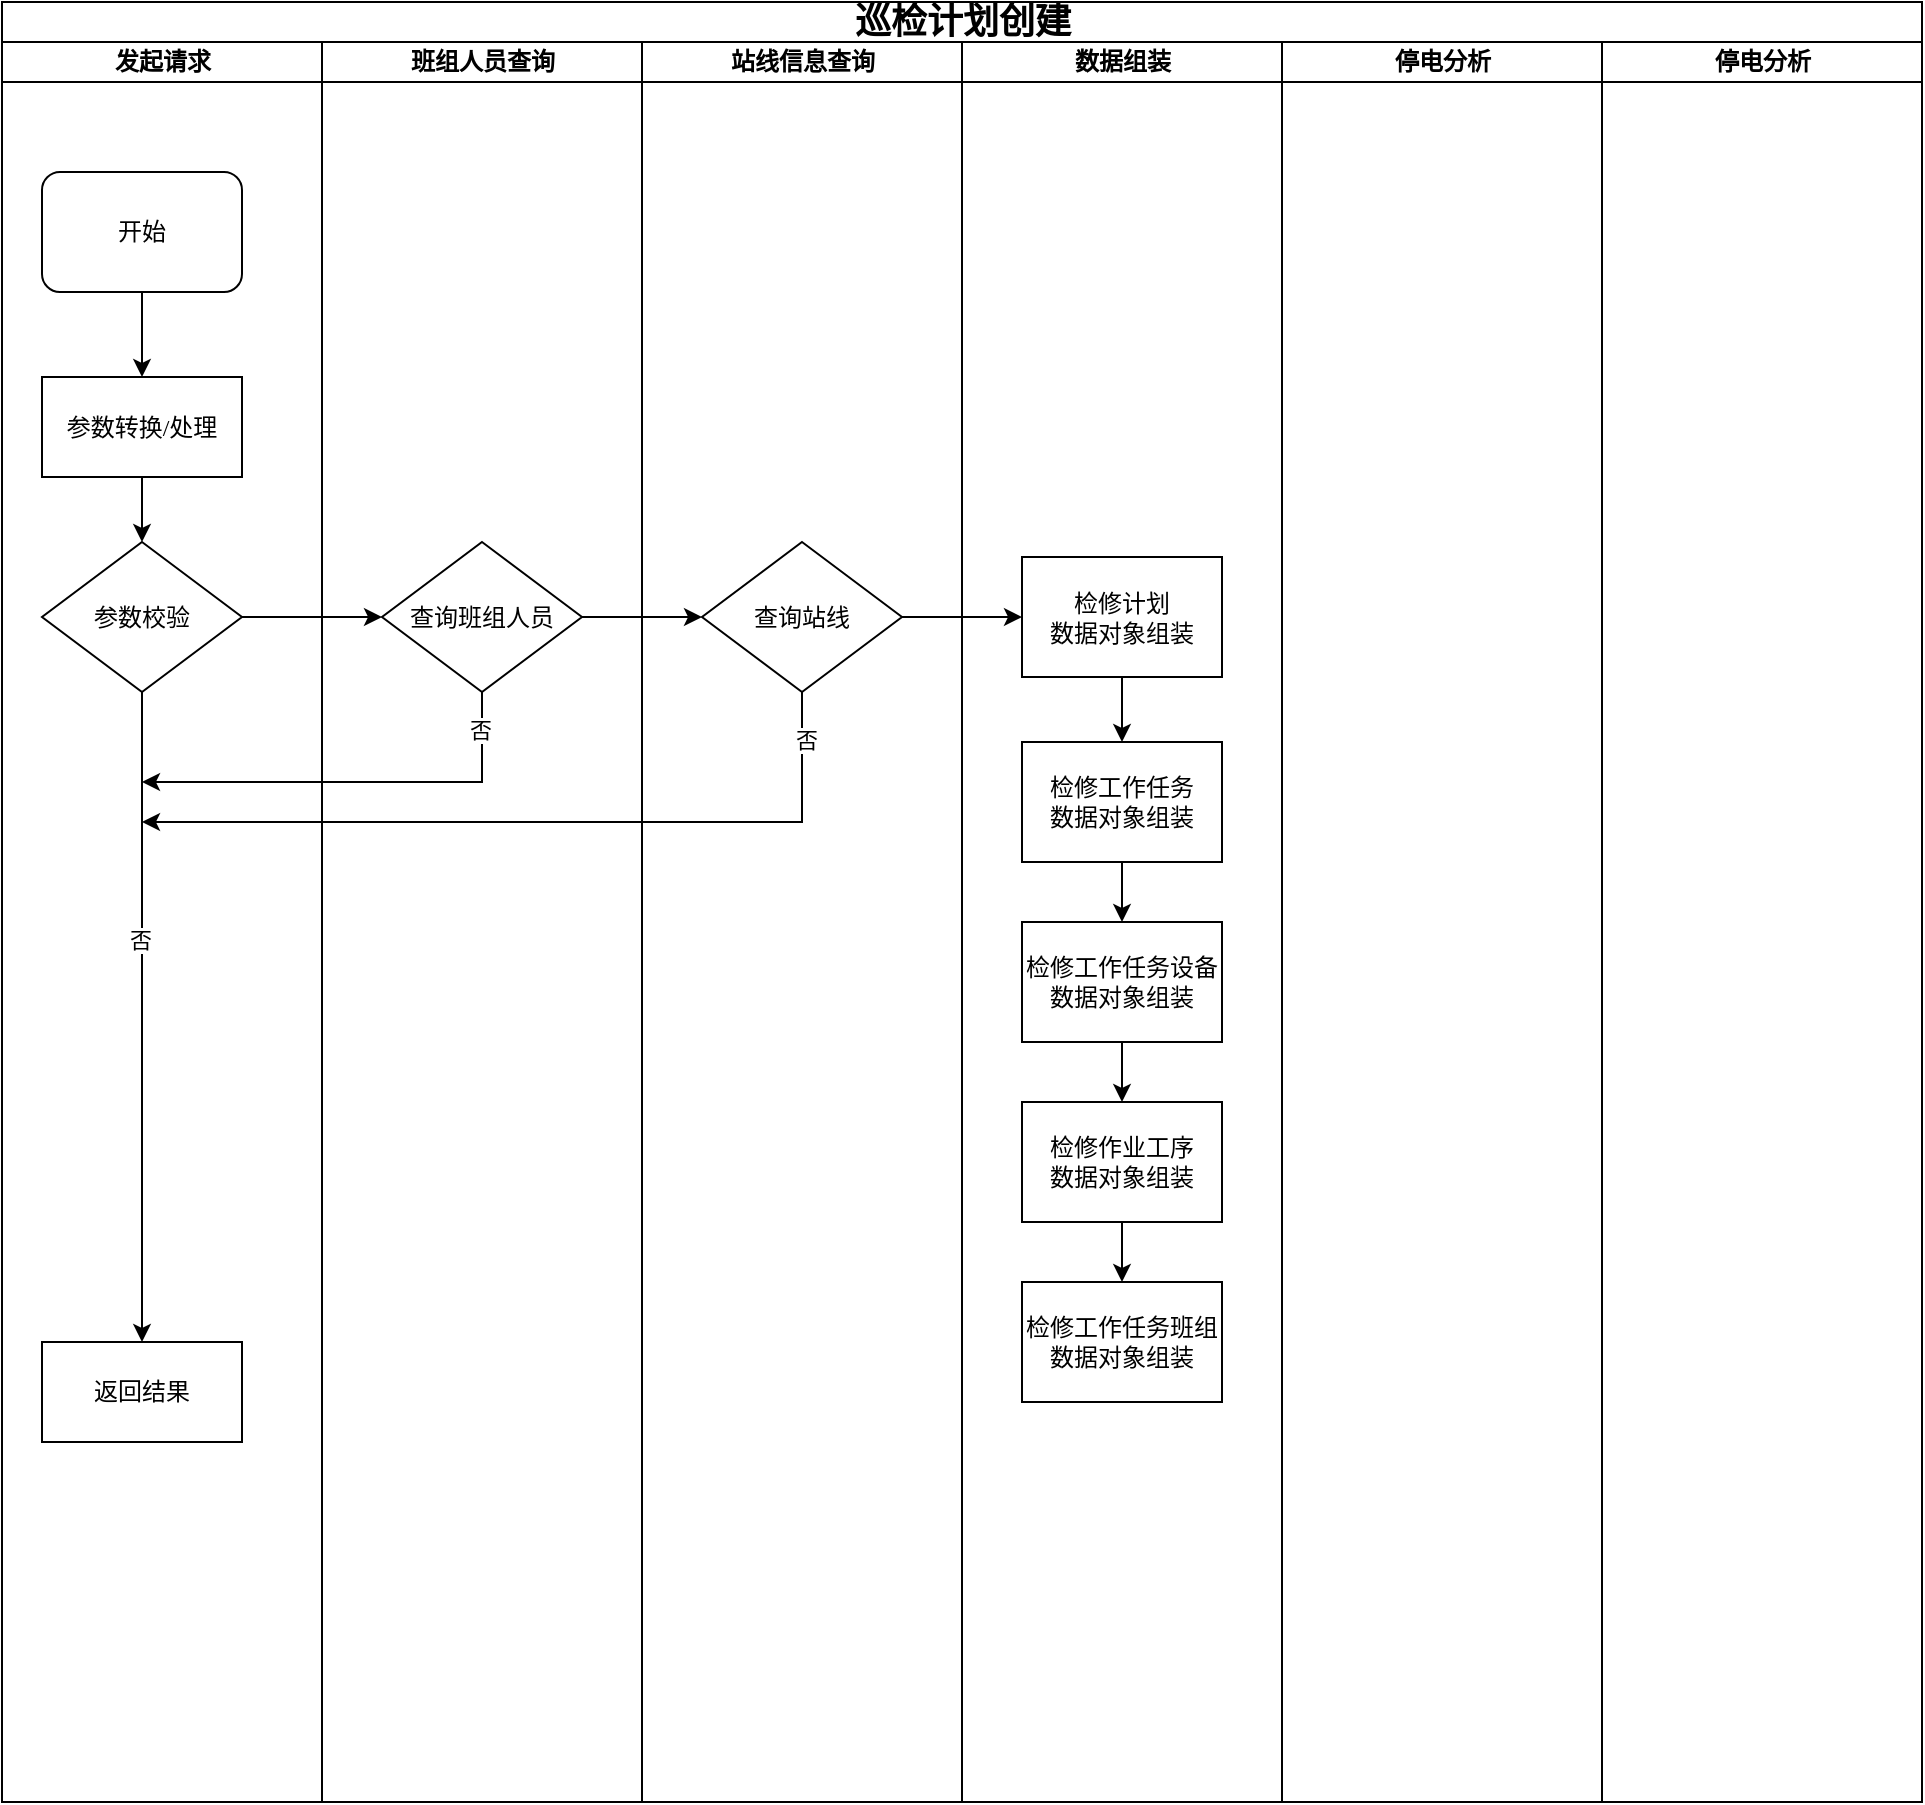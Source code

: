 <mxfile version="26.1.0">
  <diagram name="Page-1" id="74e2e168-ea6b-b213-b513-2b3c1d86103e">
    <mxGraphModel dx="1050" dy="557" grid="1" gridSize="10" guides="1" tooltips="1" connect="1" arrows="1" fold="1" page="1" pageScale="1" pageWidth="1100" pageHeight="850" background="none" math="0" shadow="0">
      <root>
        <mxCell id="0" />
        <mxCell id="1" parent="0" />
        <mxCell id="77e6c97f196da883-1" value="&lt;font style=&quot;font-size: 18px;&quot;&gt;巡检计划创建&lt;/font&gt;" style="swimlane;html=1;childLayout=stackLayout;startSize=20;rounded=0;shadow=0;labelBackgroundColor=none;strokeWidth=1;fontFamily=Verdana;fontSize=8;align=center;" parent="1" vertex="1">
          <mxGeometry x="70" y="40" width="960" height="900" as="geometry" />
        </mxCell>
        <mxCell id="77e6c97f196da883-2" value="发起请求" style="swimlane;html=1;startSize=20;" parent="77e6c97f196da883-1" vertex="1">
          <mxGeometry y="20" width="160" height="880" as="geometry">
            <mxRectangle y="20" width="40" height="730" as="alternateBounds" />
          </mxGeometry>
        </mxCell>
        <mxCell id="cfTg0l-f0pAShHveTOmt-43" style="edgeStyle=orthogonalEdgeStyle;rounded=0;orthogonalLoop=1;jettySize=auto;html=1;exitX=0.5;exitY=1;exitDx=0;exitDy=0;entryX=0.5;entryY=0;entryDx=0;entryDy=0;" edge="1" parent="77e6c97f196da883-2" source="77e6c97f196da883-8" target="cfTg0l-f0pAShHveTOmt-42">
          <mxGeometry relative="1" as="geometry" />
        </mxCell>
        <mxCell id="77e6c97f196da883-8" value="&lt;font style=&quot;font-size: 12px;&quot;&gt;开始&lt;/font&gt;" style="rounded=1;whiteSpace=wrap;html=1;shadow=0;labelBackgroundColor=none;strokeWidth=1;fontFamily=Verdana;fontSize=8;align=center;" parent="77e6c97f196da883-2" vertex="1">
          <mxGeometry x="20" y="65" width="100" height="60" as="geometry" />
        </mxCell>
        <mxCell id="cfTg0l-f0pAShHveTOmt-44" style="edgeStyle=orthogonalEdgeStyle;rounded=0;orthogonalLoop=1;jettySize=auto;html=1;exitX=0.5;exitY=1;exitDx=0;exitDy=0;entryX=0.5;entryY=0;entryDx=0;entryDy=0;" edge="1" parent="77e6c97f196da883-2" source="cfTg0l-f0pAShHveTOmt-42" target="cfTg0l-f0pAShHveTOmt-1">
          <mxGeometry relative="1" as="geometry" />
        </mxCell>
        <mxCell id="cfTg0l-f0pAShHveTOmt-42" value="&lt;span style=&quot;font-family: Verdana;&quot;&gt;参数转换/处理&lt;/span&gt;" style="rounded=0;whiteSpace=wrap;html=1;" vertex="1" parent="77e6c97f196da883-2">
          <mxGeometry x="20" y="167.5" width="100" height="50" as="geometry" />
        </mxCell>
        <mxCell id="cfTg0l-f0pAShHveTOmt-1" value="&lt;font style=&quot;font-size: 12px;&quot;&gt;参数校验&lt;/font&gt;" style="rhombus;whiteSpace=wrap;html=1;rounded=0;shadow=0;labelBackgroundColor=none;strokeWidth=1;fontFamily=Verdana;fontSize=8;align=center;" vertex="1" parent="77e6c97f196da883-2">
          <mxGeometry x="20" y="250" width="100" height="75" as="geometry" />
        </mxCell>
        <mxCell id="cfTg0l-f0pAShHveTOmt-6" value="返回结果" style="rounded=0;whiteSpace=wrap;html=1;" vertex="1" parent="77e6c97f196da883-2">
          <mxGeometry x="20" y="650" width="100" height="50" as="geometry" />
        </mxCell>
        <mxCell id="cfTg0l-f0pAShHveTOmt-4" style="edgeStyle=orthogonalEdgeStyle;rounded=0;orthogonalLoop=1;jettySize=auto;html=1;exitX=0.5;exitY=1;exitDx=0;exitDy=0;entryX=0.5;entryY=0;entryDx=0;entryDy=0;" edge="1" parent="77e6c97f196da883-2" source="cfTg0l-f0pAShHveTOmt-1" target="cfTg0l-f0pAShHveTOmt-6">
          <mxGeometry relative="1" as="geometry">
            <mxPoint x="240" y="270" as="targetPoint" />
          </mxGeometry>
        </mxCell>
        <mxCell id="cfTg0l-f0pAShHveTOmt-24" value="否" style="edgeLabel;html=1;align=center;verticalAlign=middle;resizable=0;points=[];" vertex="1" connectable="0" parent="cfTg0l-f0pAShHveTOmt-4">
          <mxGeometry x="-0.24" y="-1" relative="1" as="geometry">
            <mxPoint as="offset" />
          </mxGeometry>
        </mxCell>
        <mxCell id="77e6c97f196da883-3" value="班组人员查询" style="swimlane;html=1;startSize=20;" parent="77e6c97f196da883-1" vertex="1">
          <mxGeometry x="160" y="20" width="160" height="880" as="geometry" />
        </mxCell>
        <mxCell id="cfTg0l-f0pAShHveTOmt-27" value="&lt;span style=&quot;font-size: 12px;&quot;&gt;查询班组人员&lt;/span&gt;" style="rhombus;whiteSpace=wrap;html=1;rounded=0;shadow=0;labelBackgroundColor=none;strokeWidth=1;fontFamily=Verdana;fontSize=8;align=center;" vertex="1" parent="77e6c97f196da883-3">
          <mxGeometry x="30" y="250" width="100" height="75" as="geometry" />
        </mxCell>
        <mxCell id="cfTg0l-f0pAShHveTOmt-30" value="" style="edgeStyle=orthogonalEdgeStyle;rounded=0;orthogonalLoop=1;jettySize=auto;html=1;" edge="1" parent="77e6c97f196da883-3" source="cfTg0l-f0pAShHveTOmt-27">
          <mxGeometry relative="1" as="geometry">
            <mxPoint x="-90" y="370" as="targetPoint" />
            <Array as="points">
              <mxPoint x="80" y="370" />
              <mxPoint x="-90" y="370" />
            </Array>
          </mxGeometry>
        </mxCell>
        <mxCell id="cfTg0l-f0pAShHveTOmt-47" value="否" style="edgeLabel;html=1;align=center;verticalAlign=middle;resizable=0;points=[];" vertex="1" connectable="0" parent="cfTg0l-f0pAShHveTOmt-30">
          <mxGeometry x="-0.829" y="-1" relative="1" as="geometry">
            <mxPoint as="offset" />
          </mxGeometry>
        </mxCell>
        <mxCell id="77e6c97f196da883-5" value="站线信息查询" style="swimlane;html=1;startSize=20;" parent="77e6c97f196da883-1" vertex="1">
          <mxGeometry x="320" y="20" width="160" height="880" as="geometry" />
        </mxCell>
        <mxCell id="cfTg0l-f0pAShHveTOmt-46" style="edgeStyle=orthogonalEdgeStyle;rounded=0;orthogonalLoop=1;jettySize=auto;html=1;exitX=0.5;exitY=1;exitDx=0;exitDy=0;" edge="1" parent="77e6c97f196da883-5" source="cfTg0l-f0pAShHveTOmt-33">
          <mxGeometry relative="1" as="geometry">
            <mxPoint x="-250" y="390" as="targetPoint" />
            <Array as="points">
              <mxPoint x="80" y="390" />
            </Array>
          </mxGeometry>
        </mxCell>
        <mxCell id="cfTg0l-f0pAShHveTOmt-48" value="否" style="edgeLabel;html=1;align=center;verticalAlign=middle;resizable=0;points=[];" vertex="1" connectable="0" parent="cfTg0l-f0pAShHveTOmt-46">
          <mxGeometry x="-0.881" y="2" relative="1" as="geometry">
            <mxPoint as="offset" />
          </mxGeometry>
        </mxCell>
        <mxCell id="cfTg0l-f0pAShHveTOmt-33" value="&lt;span style=&quot;font-size: 12px;&quot;&gt;查询站线&lt;/span&gt;" style="rhombus;whiteSpace=wrap;html=1;rounded=0;shadow=0;labelBackgroundColor=none;strokeWidth=1;fontFamily=Verdana;fontSize=8;align=center;" vertex="1" parent="77e6c97f196da883-5">
          <mxGeometry x="30" y="250" width="100" height="75" as="geometry" />
        </mxCell>
        <mxCell id="77e6c97f196da883-6" value="数据组装" style="swimlane;html=1;startSize=20;" parent="77e6c97f196da883-1" vertex="1">
          <mxGeometry x="480" y="20" width="160" height="880" as="geometry" />
        </mxCell>
        <mxCell id="cfTg0l-f0pAShHveTOmt-52" value="" style="edgeStyle=orthogonalEdgeStyle;rounded=0;orthogonalLoop=1;jettySize=auto;html=1;" edge="1" parent="77e6c97f196da883-6" source="cfTg0l-f0pAShHveTOmt-49" target="cfTg0l-f0pAShHveTOmt-51">
          <mxGeometry relative="1" as="geometry" />
        </mxCell>
        <mxCell id="cfTg0l-f0pAShHveTOmt-49" value="&lt;font style=&quot;font-size: 12px;&quot;&gt;检修计划&lt;/font&gt;&lt;div&gt;&lt;font style=&quot;font-size: 12px;&quot;&gt;数据对象组装&lt;/font&gt;&lt;/div&gt;" style="whiteSpace=wrap;html=1;fontSize=8;fontFamily=Verdana;rounded=0;shadow=0;labelBackgroundColor=none;strokeWidth=1;" vertex="1" parent="77e6c97f196da883-6">
          <mxGeometry x="30" y="257.5" width="100" height="60" as="geometry" />
        </mxCell>
        <mxCell id="cfTg0l-f0pAShHveTOmt-56" style="edgeStyle=orthogonalEdgeStyle;rounded=0;orthogonalLoop=1;jettySize=auto;html=1;exitX=0.5;exitY=1;exitDx=0;exitDy=0;entryX=0.5;entryY=0;entryDx=0;entryDy=0;" edge="1" parent="77e6c97f196da883-6" source="cfTg0l-f0pAShHveTOmt-51" target="cfTg0l-f0pAShHveTOmt-53">
          <mxGeometry relative="1" as="geometry" />
        </mxCell>
        <mxCell id="cfTg0l-f0pAShHveTOmt-51" value="&lt;font style=&quot;font-size: 12px;&quot;&gt;检修工作任务&lt;/font&gt;&lt;div&gt;&lt;span style=&quot;font-size: 12px;&quot;&gt;数据对象组装&lt;/span&gt;&lt;/div&gt;" style="whiteSpace=wrap;html=1;fontSize=8;fontFamily=Verdana;rounded=0;shadow=0;labelBackgroundColor=none;strokeWidth=1;" vertex="1" parent="77e6c97f196da883-6">
          <mxGeometry x="30" y="350" width="100" height="60" as="geometry" />
        </mxCell>
        <mxCell id="cfTg0l-f0pAShHveTOmt-57" style="edgeStyle=orthogonalEdgeStyle;rounded=0;orthogonalLoop=1;jettySize=auto;html=1;exitX=0.5;exitY=1;exitDx=0;exitDy=0;entryX=0.5;entryY=0;entryDx=0;entryDy=0;" edge="1" parent="77e6c97f196da883-6" source="cfTg0l-f0pAShHveTOmt-53" target="cfTg0l-f0pAShHveTOmt-54">
          <mxGeometry relative="1" as="geometry" />
        </mxCell>
        <mxCell id="cfTg0l-f0pAShHveTOmt-53" value="&lt;font style=&quot;font-size: 12px;&quot;&gt;检修工作任务设备&lt;/font&gt;&lt;div&gt;&lt;span style=&quot;font-size: 12px;&quot;&gt;数据对象组装&lt;/span&gt;&lt;/div&gt;" style="whiteSpace=wrap;html=1;fontSize=8;fontFamily=Verdana;rounded=0;shadow=0;labelBackgroundColor=none;strokeWidth=1;" vertex="1" parent="77e6c97f196da883-6">
          <mxGeometry x="30" y="440" width="100" height="60" as="geometry" />
        </mxCell>
        <mxCell id="cfTg0l-f0pAShHveTOmt-58" style="edgeStyle=orthogonalEdgeStyle;rounded=0;orthogonalLoop=1;jettySize=auto;html=1;exitX=0.5;exitY=1;exitDx=0;exitDy=0;entryX=0.5;entryY=0;entryDx=0;entryDy=0;" edge="1" parent="77e6c97f196da883-6" source="cfTg0l-f0pAShHveTOmt-54" target="cfTg0l-f0pAShHveTOmt-55">
          <mxGeometry relative="1" as="geometry" />
        </mxCell>
        <mxCell id="cfTg0l-f0pAShHveTOmt-54" value="&lt;font style=&quot;font-size: 12px;&quot;&gt;检修作业工序&lt;/font&gt;&lt;div&gt;&lt;span style=&quot;font-size: 12px;&quot;&gt;数据对象组装&lt;/span&gt;&lt;/div&gt;" style="whiteSpace=wrap;html=1;fontSize=8;fontFamily=Verdana;rounded=0;shadow=0;labelBackgroundColor=none;strokeWidth=1;" vertex="1" parent="77e6c97f196da883-6">
          <mxGeometry x="30" y="530" width="100" height="60" as="geometry" />
        </mxCell>
        <mxCell id="cfTg0l-f0pAShHveTOmt-55" value="&lt;font style=&quot;font-size: 12px;&quot;&gt;检修工作任务班组&lt;/font&gt;&lt;div&gt;&lt;span style=&quot;font-size: 12px;&quot;&gt;数据对象组装&lt;/span&gt;&lt;/div&gt;" style="whiteSpace=wrap;html=1;fontSize=8;fontFamily=Verdana;rounded=0;shadow=0;labelBackgroundColor=none;strokeWidth=1;" vertex="1" parent="77e6c97f196da883-6">
          <mxGeometry x="30" y="620" width="100" height="60" as="geometry" />
        </mxCell>
        <mxCell id="77e6c97f196da883-7" value="停电分析" style="swimlane;html=1;startSize=20;" parent="77e6c97f196da883-1" vertex="1">
          <mxGeometry x="640" y="20" width="160" height="880" as="geometry" />
        </mxCell>
        <mxCell id="cfTg0l-f0pAShHveTOmt-28" value="" style="edgeStyle=orthogonalEdgeStyle;rounded=0;orthogonalLoop=1;jettySize=auto;html=1;" edge="1" parent="77e6c97f196da883-1" source="cfTg0l-f0pAShHveTOmt-1" target="cfTg0l-f0pAShHveTOmt-27">
          <mxGeometry relative="1" as="geometry" />
        </mxCell>
        <mxCell id="cfTg0l-f0pAShHveTOmt-45" style="edgeStyle=orthogonalEdgeStyle;rounded=0;orthogonalLoop=1;jettySize=auto;html=1;exitX=1;exitY=0.5;exitDx=0;exitDy=0;entryX=0;entryY=0.5;entryDx=0;entryDy=0;" edge="1" parent="77e6c97f196da883-1" source="cfTg0l-f0pAShHveTOmt-27" target="cfTg0l-f0pAShHveTOmt-33">
          <mxGeometry relative="1" as="geometry" />
        </mxCell>
        <mxCell id="cfTg0l-f0pAShHveTOmt-50" value="" style="edgeStyle=orthogonalEdgeStyle;rounded=0;orthogonalLoop=1;jettySize=auto;html=1;" edge="1" parent="77e6c97f196da883-1" source="cfTg0l-f0pAShHveTOmt-33" target="cfTg0l-f0pAShHveTOmt-49">
          <mxGeometry relative="1" as="geometry" />
        </mxCell>
        <mxCell id="cfTg0l-f0pAShHveTOmt-59" value="停电分析" style="swimlane;html=1;startSize=20;" vertex="1" parent="77e6c97f196da883-1">
          <mxGeometry x="800" y="20" width="160" height="880" as="geometry" />
        </mxCell>
      </root>
    </mxGraphModel>
  </diagram>
</mxfile>
